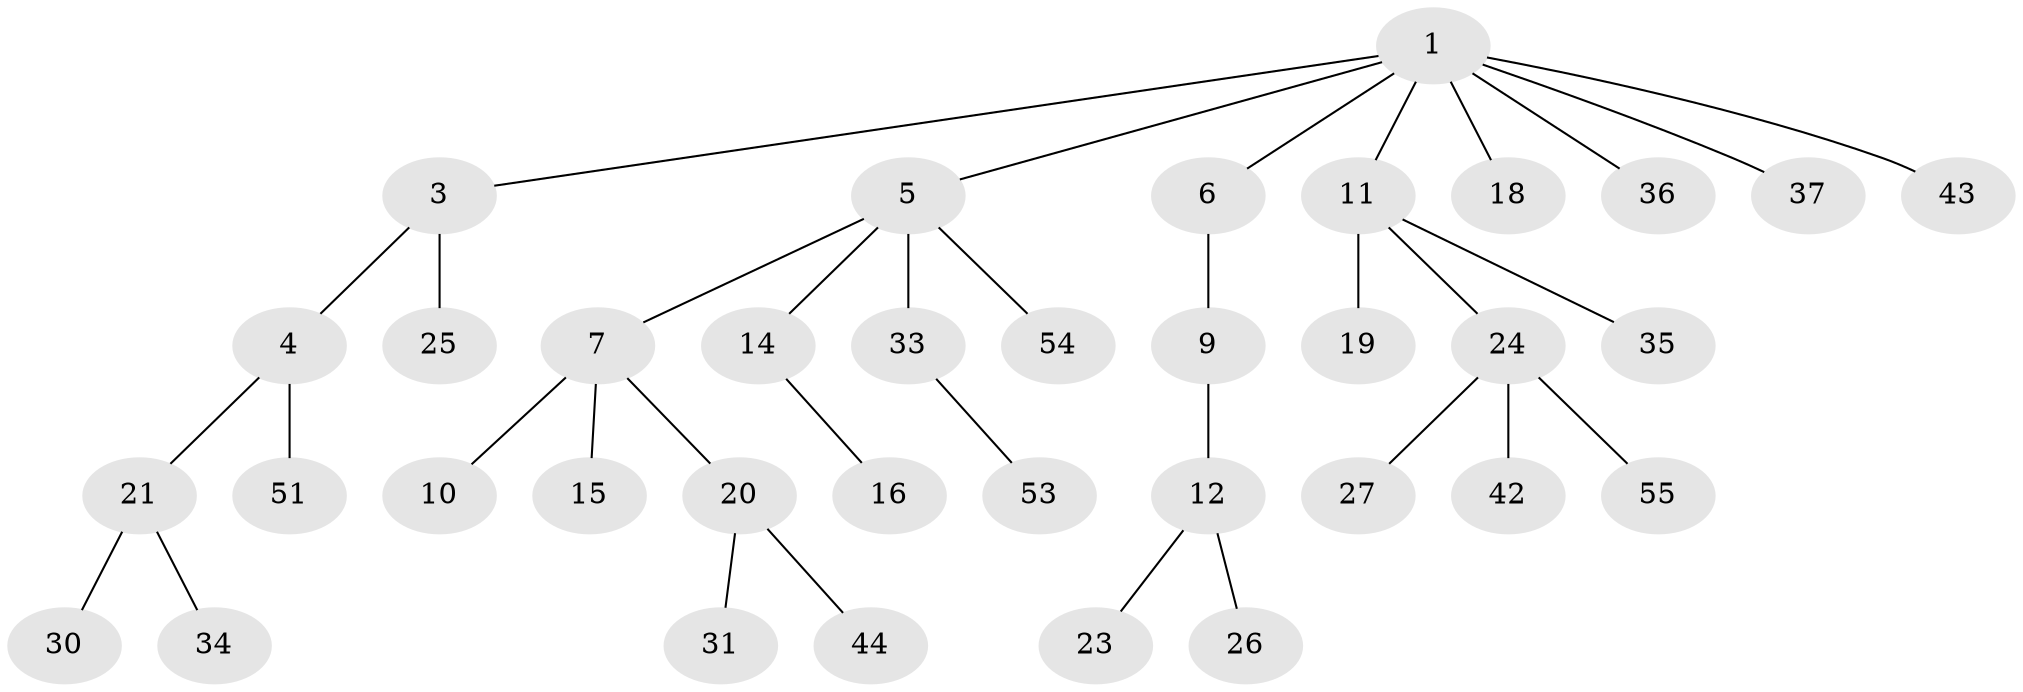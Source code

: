 // Generated by graph-tools (version 1.1) at 2025/24/03/03/25 07:24:05]
// undirected, 36 vertices, 35 edges
graph export_dot {
graph [start="1"]
  node [color=gray90,style=filled];
  1 [super="+2"];
  3 [super="+40"];
  4 [super="+46"];
  5 [super="+8"];
  6;
  7 [super="+13"];
  9 [super="+29"];
  10 [super="+39"];
  11 [super="+17"];
  12 [super="+49"];
  14 [super="+38"];
  15;
  16 [super="+41"];
  18 [super="+52"];
  19 [super="+48"];
  20 [super="+58"];
  21 [super="+22"];
  23;
  24 [super="+28"];
  25 [super="+32"];
  26;
  27;
  30;
  31 [super="+47"];
  33 [super="+56"];
  34 [super="+50"];
  35;
  36 [super="+45"];
  37;
  42;
  43 [super="+57"];
  44;
  51;
  53;
  54;
  55;
  1 -- 3;
  1 -- 5;
  1 -- 18;
  1 -- 36;
  1 -- 37;
  1 -- 6;
  1 -- 11;
  1 -- 43;
  3 -- 4;
  3 -- 25;
  4 -- 21;
  4 -- 51;
  5 -- 7;
  5 -- 14;
  5 -- 33;
  5 -- 54;
  6 -- 9;
  7 -- 10;
  7 -- 20;
  7 -- 15;
  9 -- 12;
  11 -- 35;
  11 -- 24;
  11 -- 19;
  12 -- 23;
  12 -- 26;
  14 -- 16;
  20 -- 31;
  20 -- 44;
  21 -- 34;
  21 -- 30;
  24 -- 27;
  24 -- 42;
  24 -- 55;
  33 -- 53;
}
